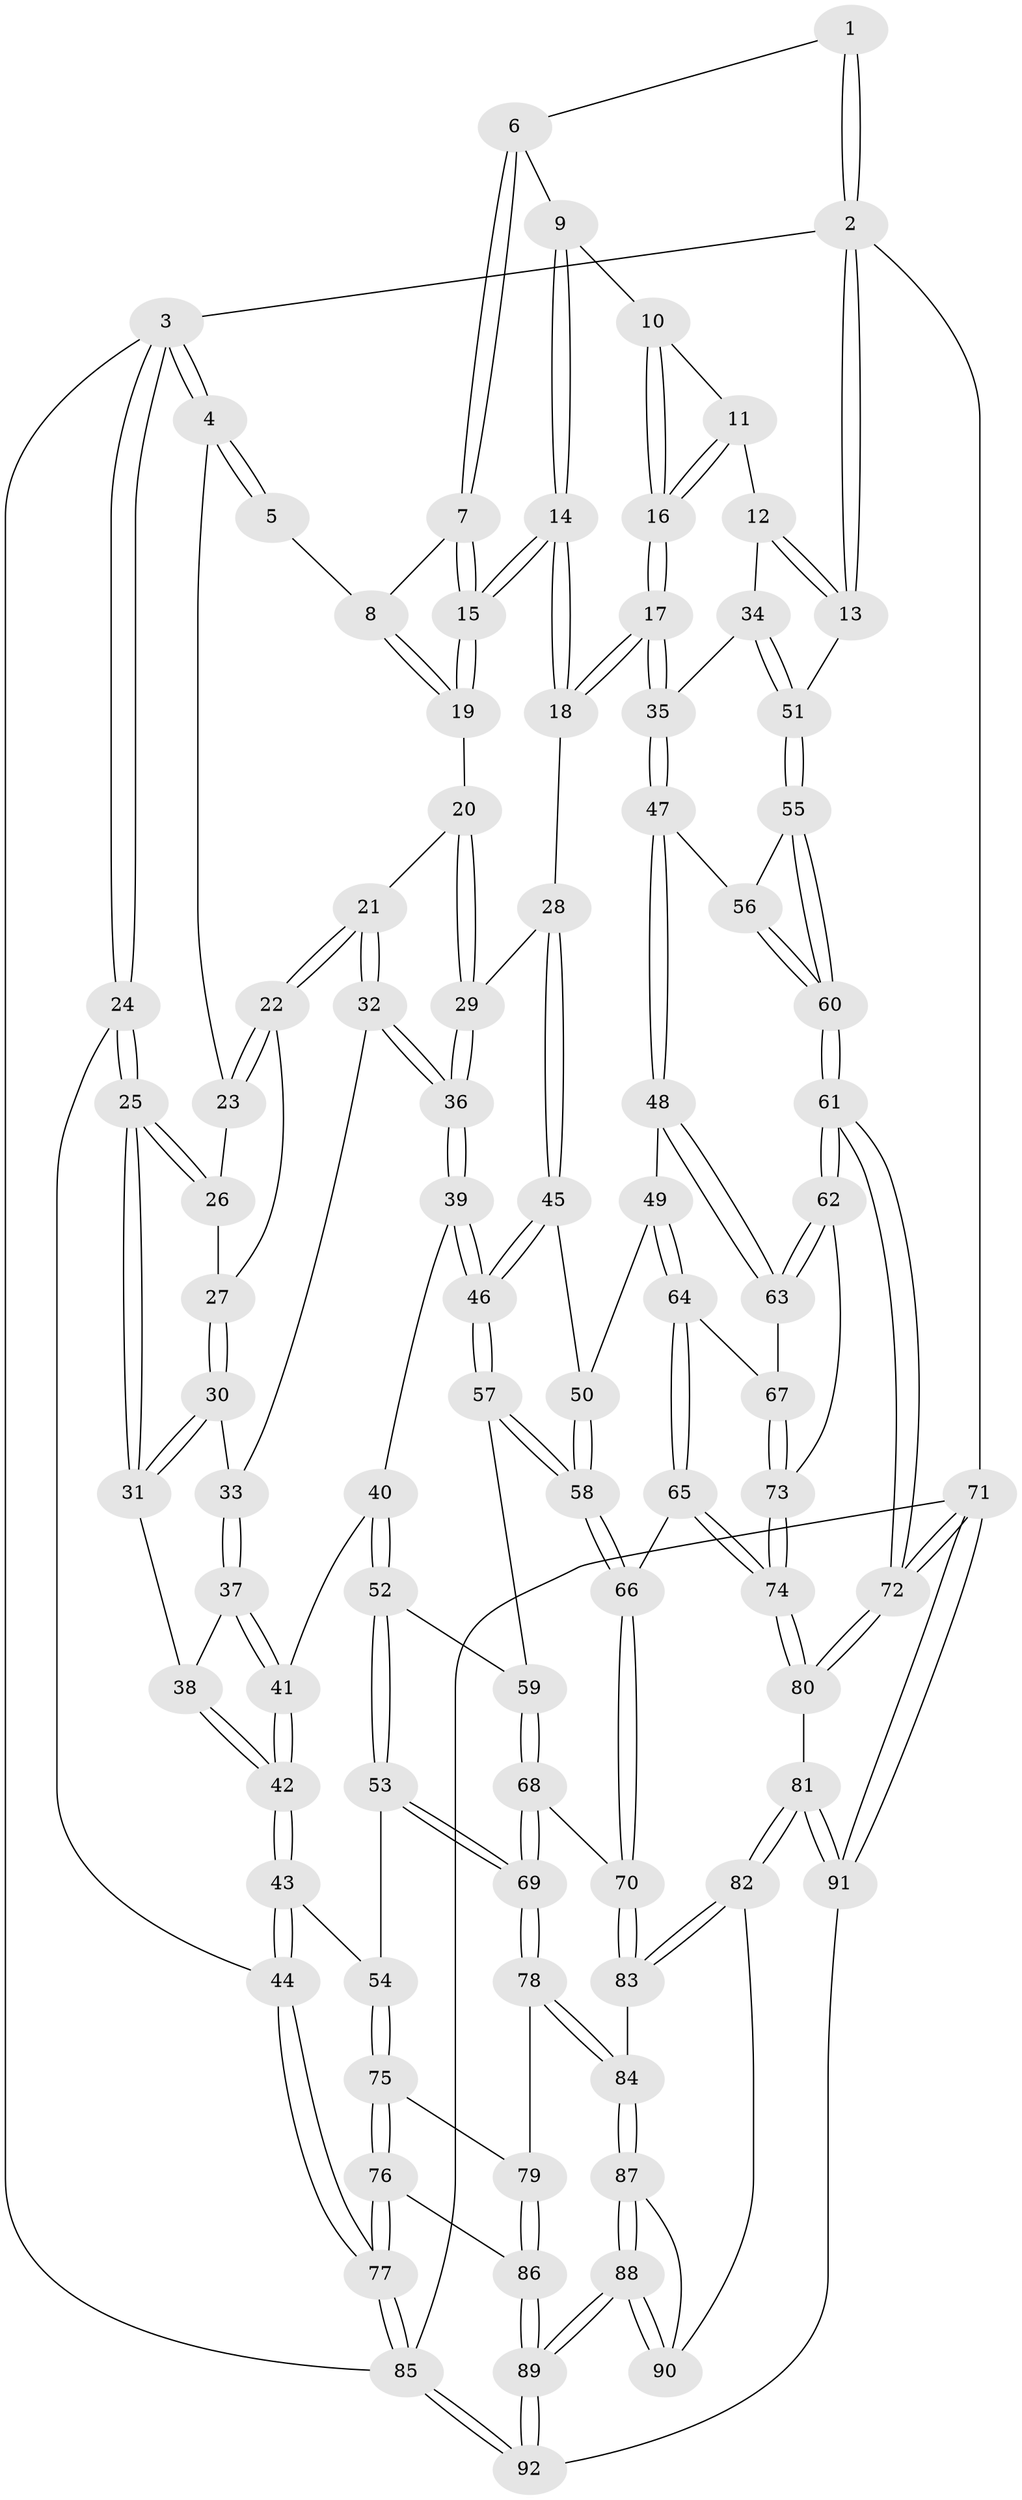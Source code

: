 // Generated by graph-tools (version 1.1) at 2025/16/03/09/25 04:16:51]
// undirected, 92 vertices, 227 edges
graph export_dot {
graph [start="1"]
  node [color=gray90,style=filled];
  1 [pos="+0.7740874729522704+0"];
  2 [pos="+1+0"];
  3 [pos="+0+0"];
  4 [pos="+0.28581711541904053+0"];
  5 [pos="+0.4325206340500298+0"];
  6 [pos="+0.7773056107289523+0"];
  7 [pos="+0.5859201549460424+0.10778400199478998"];
  8 [pos="+0.5012721613043619+0.03777801191637747"];
  9 [pos="+0.7797095157287173+0"];
  10 [pos="+0.9013565200824263+0.05336329261064004"];
  11 [pos="+1+0.12676322462480594"];
  12 [pos="+1+0.12977168663958763"];
  13 [pos="+1+0.11017027445052492"];
  14 [pos="+0.7082556311865372+0.23173899338672066"];
  15 [pos="+0.6519277707665743+0.18271207809893586"];
  16 [pos="+0.8847703579980115+0.20961993152886307"];
  17 [pos="+0.8210764826405574+0.3111795616332098"];
  18 [pos="+0.7107024690539339+0.2537341818185923"];
  19 [pos="+0.49540322042815654+0.12213698408753146"];
  20 [pos="+0.482401829252587+0.1612814748779431"];
  21 [pos="+0.31838718992265247+0.15522590571750985"];
  22 [pos="+0.2861756993297667+0.047199201779785156"];
  23 [pos="+0.2767221387312891+0"];
  24 [pos="+0+0.1858075655447486"];
  25 [pos="+0+0.1944379601789515"];
  26 [pos="+0.07186513240139208+0.12915679619102602"];
  27 [pos="+0.1428772045799322+0.192819449870353"];
  28 [pos="+0.6691643374153753+0.2739773164552516"];
  29 [pos="+0.5136957322046352+0.24420019222271078"];
  30 [pos="+0.144669039291311+0.21600776902453916"];
  31 [pos="+0.09121518893247438+0.2921035700828708"];
  32 [pos="+0.31722124766132404+0.1933390200161956"];
  33 [pos="+0.22705928490017063+0.239009802757038"];
  34 [pos="+0.8802339813885114+0.3122485282547401"];
  35 [pos="+0.8219961417800332+0.3122825779381144"];
  36 [pos="+0.3786776838201549+0.3179819425351839"];
  37 [pos="+0.20752030632176233+0.3019495674927927"];
  38 [pos="+0.11000115407848488+0.3261450060232445"];
  39 [pos="+0.36989936964734493+0.3650284972224676"];
  40 [pos="+0.32240615758152397+0.38153253351253924"];
  41 [pos="+0.2991306522850831+0.38229474693558985"];
  42 [pos="+0.11560181217940813+0.46078651826093125"];
  43 [pos="+0.08755247211207544+0.5130798334523679"];
  44 [pos="+0+0.5499118584244642"];
  45 [pos="+0.6587680758245619+0.2907528726791212"];
  46 [pos="+0.4142566164065554+0.4156165311954129"];
  47 [pos="+0.8291390866000238+0.4094570698843462"];
  48 [pos="+0.8255323884725413+0.44096398354742306"];
  49 [pos="+0.7661739253351667+0.48849691136688184"];
  50 [pos="+0.6050174100213841+0.4251978884952516"];
  51 [pos="+1+0.3489802615724694"];
  52 [pos="+0.2757693392478758+0.536950353929055"];
  53 [pos="+0.1826816689102781+0.5948535518757423"];
  54 [pos="+0.16911049233489875+0.5889688108769199"];
  55 [pos="+1+0.388087214408196"];
  56 [pos="+0.936998053261814+0.4408006497277349"];
  57 [pos="+0.45182956062971785+0.48476665410642844"];
  58 [pos="+0.5381483790380679+0.5456619287853999"];
  59 [pos="+0.3630804921041911+0.5418447022412889"];
  60 [pos="+1+0.6052437369147772"];
  61 [pos="+1+0.6247105530426825"];
  62 [pos="+1+0.6108105910159876"];
  63 [pos="+0.8701781847038652+0.5170042105686646"];
  64 [pos="+0.6918988476160816+0.5629661167989649"];
  65 [pos="+0.6623443086174527+0.5817634620375367"];
  66 [pos="+0.5578118010924734+0.5893955499059842"];
  67 [pos="+0.8445523451380686+0.6222475657817812"];
  68 [pos="+0.3300948457001999+0.681196137309066"];
  69 [pos="+0.27715117677518447+0.7034969052863643"];
  70 [pos="+0.5317536019685308+0.6694268966284694"];
  71 [pos="+1+1"];
  72 [pos="+1+1"];
  73 [pos="+0.8484982702101206+0.6729061676689017"];
  74 [pos="+0.8129898977624895+0.7398434240312394"];
  75 [pos="+0.0845557105198842+0.7490703722196342"];
  76 [pos="+0+0.9310416691355025"];
  77 [pos="+0+1"];
  78 [pos="+0.26880243656246017+0.7675155748922678"];
  79 [pos="+0.2583872391484949+0.7768955213968549"];
  80 [pos="+0.8097276227657605+0.8417275749815785"];
  81 [pos="+0.661755934832214+0.8499849896327096"];
  82 [pos="+0.5713078454216562+0.7913256104748572"];
  83 [pos="+0.5388813460886074+0.7025754585612342"];
  84 [pos="+0.3358567342182027+0.8183009336897749"];
  85 [pos="+0+1"];
  86 [pos="+0.1886787546410426+0.8842919941577582"];
  87 [pos="+0.35934250807925694+0.8484176419519357"];
  88 [pos="+0.3855227102048064+1"];
  89 [pos="+0.36970273490034483+1"];
  90 [pos="+0.547711623365201+0.8105033919570199"];
  91 [pos="+0.5566761431690475+1"];
  92 [pos="+0.3741746895410046+1"];
  1 -- 2;
  1 -- 2;
  1 -- 6;
  2 -- 3;
  2 -- 13;
  2 -- 13;
  2 -- 71;
  3 -- 4;
  3 -- 4;
  3 -- 24;
  3 -- 24;
  3 -- 85;
  4 -- 5;
  4 -- 5;
  4 -- 23;
  5 -- 8;
  6 -- 7;
  6 -- 7;
  6 -- 9;
  7 -- 8;
  7 -- 15;
  7 -- 15;
  8 -- 19;
  8 -- 19;
  9 -- 10;
  9 -- 14;
  9 -- 14;
  10 -- 11;
  10 -- 16;
  10 -- 16;
  11 -- 12;
  11 -- 16;
  11 -- 16;
  12 -- 13;
  12 -- 13;
  12 -- 34;
  13 -- 51;
  14 -- 15;
  14 -- 15;
  14 -- 18;
  14 -- 18;
  15 -- 19;
  15 -- 19;
  16 -- 17;
  16 -- 17;
  17 -- 18;
  17 -- 18;
  17 -- 35;
  17 -- 35;
  18 -- 28;
  19 -- 20;
  20 -- 21;
  20 -- 29;
  20 -- 29;
  21 -- 22;
  21 -- 22;
  21 -- 32;
  21 -- 32;
  22 -- 23;
  22 -- 23;
  22 -- 27;
  23 -- 26;
  24 -- 25;
  24 -- 25;
  24 -- 44;
  25 -- 26;
  25 -- 26;
  25 -- 31;
  25 -- 31;
  26 -- 27;
  27 -- 30;
  27 -- 30;
  28 -- 29;
  28 -- 45;
  28 -- 45;
  29 -- 36;
  29 -- 36;
  30 -- 31;
  30 -- 31;
  30 -- 33;
  31 -- 38;
  32 -- 33;
  32 -- 36;
  32 -- 36;
  33 -- 37;
  33 -- 37;
  34 -- 35;
  34 -- 51;
  34 -- 51;
  35 -- 47;
  35 -- 47;
  36 -- 39;
  36 -- 39;
  37 -- 38;
  37 -- 41;
  37 -- 41;
  38 -- 42;
  38 -- 42;
  39 -- 40;
  39 -- 46;
  39 -- 46;
  40 -- 41;
  40 -- 52;
  40 -- 52;
  41 -- 42;
  41 -- 42;
  42 -- 43;
  42 -- 43;
  43 -- 44;
  43 -- 44;
  43 -- 54;
  44 -- 77;
  44 -- 77;
  45 -- 46;
  45 -- 46;
  45 -- 50;
  46 -- 57;
  46 -- 57;
  47 -- 48;
  47 -- 48;
  47 -- 56;
  48 -- 49;
  48 -- 63;
  48 -- 63;
  49 -- 50;
  49 -- 64;
  49 -- 64;
  50 -- 58;
  50 -- 58;
  51 -- 55;
  51 -- 55;
  52 -- 53;
  52 -- 53;
  52 -- 59;
  53 -- 54;
  53 -- 69;
  53 -- 69;
  54 -- 75;
  54 -- 75;
  55 -- 56;
  55 -- 60;
  55 -- 60;
  56 -- 60;
  56 -- 60;
  57 -- 58;
  57 -- 58;
  57 -- 59;
  58 -- 66;
  58 -- 66;
  59 -- 68;
  59 -- 68;
  60 -- 61;
  60 -- 61;
  61 -- 62;
  61 -- 62;
  61 -- 72;
  61 -- 72;
  62 -- 63;
  62 -- 63;
  62 -- 73;
  63 -- 67;
  64 -- 65;
  64 -- 65;
  64 -- 67;
  65 -- 66;
  65 -- 74;
  65 -- 74;
  66 -- 70;
  66 -- 70;
  67 -- 73;
  67 -- 73;
  68 -- 69;
  68 -- 69;
  68 -- 70;
  69 -- 78;
  69 -- 78;
  70 -- 83;
  70 -- 83;
  71 -- 72;
  71 -- 72;
  71 -- 91;
  71 -- 91;
  71 -- 85;
  72 -- 80;
  72 -- 80;
  73 -- 74;
  73 -- 74;
  74 -- 80;
  74 -- 80;
  75 -- 76;
  75 -- 76;
  75 -- 79;
  76 -- 77;
  76 -- 77;
  76 -- 86;
  77 -- 85;
  77 -- 85;
  78 -- 79;
  78 -- 84;
  78 -- 84;
  79 -- 86;
  79 -- 86;
  80 -- 81;
  81 -- 82;
  81 -- 82;
  81 -- 91;
  81 -- 91;
  82 -- 83;
  82 -- 83;
  82 -- 90;
  83 -- 84;
  84 -- 87;
  84 -- 87;
  85 -- 92;
  85 -- 92;
  86 -- 89;
  86 -- 89;
  87 -- 88;
  87 -- 88;
  87 -- 90;
  88 -- 89;
  88 -- 89;
  88 -- 90;
  88 -- 90;
  89 -- 92;
  89 -- 92;
  91 -- 92;
}
